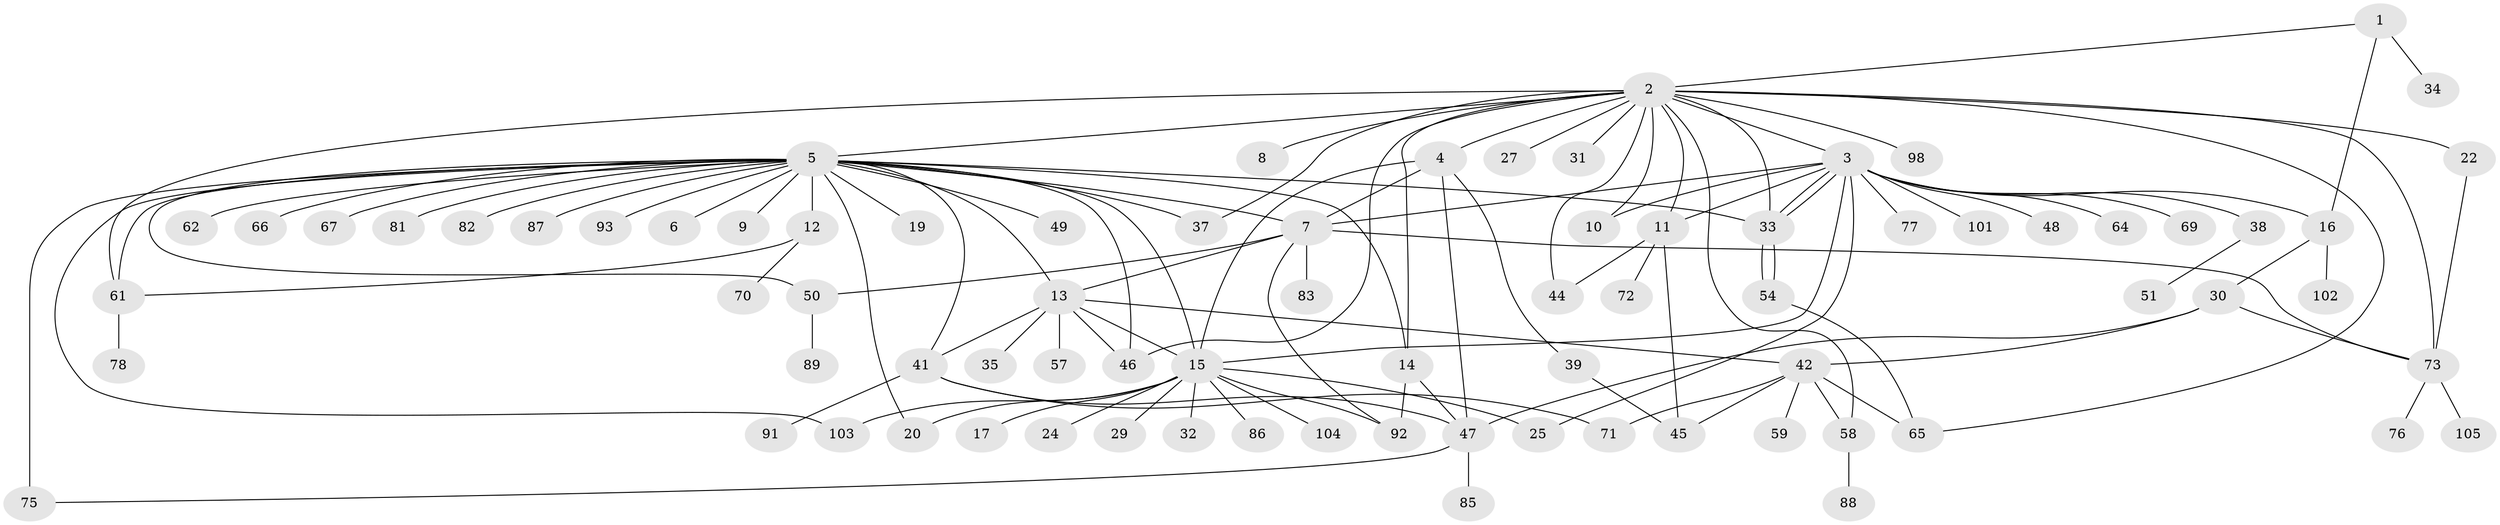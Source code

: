 // Generated by graph-tools (version 1.1) at 2025/51/02/27/25 19:51:56]
// undirected, 79 vertices, 119 edges
graph export_dot {
graph [start="1"]
  node [color=gray90,style=filled];
  1 [super="+28"];
  2 [super="+21"];
  3 [super="+94"];
  4 [super="+23"];
  5 [super="+60"];
  6;
  7 [super="+56"];
  8 [super="+84"];
  9;
  10 [super="+68"];
  11 [super="+40"];
  12 [super="+52"];
  13 [super="+18"];
  14 [super="+26"];
  15 [super="+90"];
  16 [super="+55"];
  17;
  19;
  20;
  22;
  24;
  25;
  27;
  29;
  30;
  31;
  32 [super="+36"];
  33;
  34;
  35;
  37;
  38;
  39;
  41 [super="+43"];
  42 [super="+74"];
  44;
  45 [super="+100"];
  46;
  47 [super="+53"];
  48;
  49;
  50 [super="+80"];
  51 [super="+63"];
  54 [super="+95"];
  57 [super="+97"];
  58;
  59;
  61;
  62 [super="+96"];
  64;
  65 [super="+106"];
  66;
  67;
  69;
  70;
  71 [super="+79"];
  72;
  73 [super="+99"];
  75;
  76;
  77;
  78;
  81;
  82;
  83;
  85;
  86;
  87;
  88;
  89;
  91;
  92;
  93;
  98;
  101;
  102;
  103;
  104;
  105;
  1 -- 2;
  1 -- 16;
  1 -- 34;
  2 -- 3;
  2 -- 4;
  2 -- 5;
  2 -- 8;
  2 -- 10;
  2 -- 11;
  2 -- 22;
  2 -- 27;
  2 -- 44;
  2 -- 58;
  2 -- 98;
  2 -- 33;
  2 -- 37;
  2 -- 61;
  2 -- 46;
  2 -- 31;
  2 -- 73;
  2 -- 14;
  2 -- 65;
  3 -- 7;
  3 -- 15;
  3 -- 25;
  3 -- 33;
  3 -- 33;
  3 -- 38;
  3 -- 48;
  3 -- 64;
  3 -- 69;
  3 -- 77;
  3 -- 101;
  3 -- 10;
  3 -- 11;
  3 -- 16;
  4 -- 7;
  4 -- 39;
  4 -- 47;
  4 -- 15;
  5 -- 6;
  5 -- 7;
  5 -- 9;
  5 -- 12 [weight=2];
  5 -- 13;
  5 -- 14;
  5 -- 15 [weight=2];
  5 -- 19;
  5 -- 20;
  5 -- 33;
  5 -- 41;
  5 -- 46;
  5 -- 49;
  5 -- 50;
  5 -- 61;
  5 -- 67;
  5 -- 75 [weight=2];
  5 -- 81;
  5 -- 82;
  5 -- 87;
  5 -- 93;
  5 -- 66;
  5 -- 37;
  5 -- 103;
  5 -- 62;
  7 -- 83;
  7 -- 73;
  7 -- 50;
  7 -- 92;
  7 -- 13;
  11 -- 72;
  11 -- 44;
  11 -- 45;
  12 -- 61;
  12 -- 70;
  13 -- 41;
  13 -- 46;
  13 -- 57;
  13 -- 42;
  13 -- 35;
  13 -- 15;
  14 -- 92;
  14 -- 47;
  15 -- 17;
  15 -- 24;
  15 -- 25;
  15 -- 29;
  15 -- 32;
  15 -- 86;
  15 -- 92;
  15 -- 103;
  15 -- 104;
  15 -- 20;
  16 -- 30;
  16 -- 102;
  22 -- 73;
  30 -- 42;
  30 -- 47;
  30 -- 73;
  33 -- 54;
  33 -- 54;
  38 -- 51;
  39 -- 45;
  41 -- 71;
  41 -- 91;
  41 -- 47;
  42 -- 58;
  42 -- 59;
  42 -- 65;
  42 -- 71;
  42 -- 45;
  47 -- 75;
  47 -- 85;
  50 -- 89;
  54 -- 65;
  58 -- 88;
  61 -- 78;
  73 -- 76;
  73 -- 105;
}
